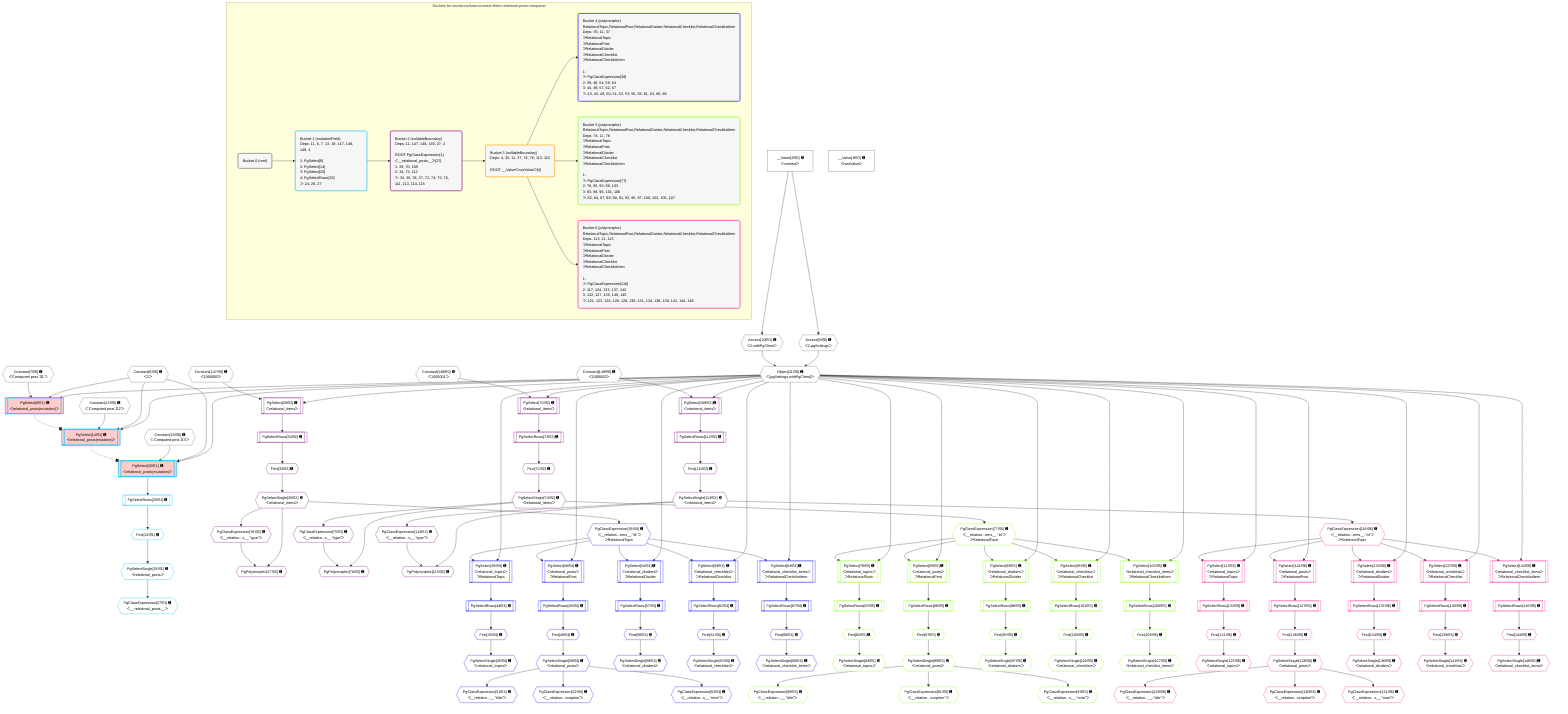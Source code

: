 %%{init: {'themeVariables': { 'fontSize': '12px'}}}%%
graph TD
    classDef path fill:#eee,stroke:#000,color:#000
    classDef plan fill:#fff,stroke-width:1px,color:#000
    classDef itemplan fill:#fff,stroke-width:2px,color:#000
    classDef unbatchedplan fill:#dff,stroke-width:1px,color:#000
    classDef sideeffectplan fill:#fcc,stroke-width:2px,color:#000
    classDef bucket fill:#f6f6f6,color:#000,stroke-width:2px,text-align:left


    %% plan dependencies
    Object11{{"Object[11∈0] ➊<br />ᐸ{pgSettings,withPgClient}ᐳ"}}:::plan
    Access9{{"Access[9∈0] ➊<br />ᐸ2.pgSettingsᐳ"}}:::plan
    Access10{{"Access[10∈0] ➊<br />ᐸ2.withPgClientᐳ"}}:::plan
    Access9 & Access10 --> Object11
    __Value2["__Value[2∈0] ➊<br />ᐸcontextᐳ"]:::plan
    __Value2 --> Access9
    __Value2 --> Access10
    __Value4["__Value[4∈0] ➊<br />ᐸrootValueᐳ"]:::plan
    Constant6{{"Constant[6∈0] ➊<br />ᐸ2ᐳ"}}:::plan
    Constant7{{"Constant[7∈0] ➊<br />ᐸ'Computed post ꖛ1'ᐳ"}}:::plan
    Constant13{{"Constant[13∈0] ➊<br />ᐸ'Computed post ꖛ2'ᐳ"}}:::plan
    Constant19{{"Constant[19∈0] ➊<br />ᐸ'Computed post ꖛ3'ᐳ"}}:::plan
    Constant147{{"Constant[147∈0] ➊<br />ᐸ1000000ᐳ"}}:::plan
    Constant148{{"Constant[148∈0] ➊<br />ᐸ1000001ᐳ"}}:::plan
    Constant149{{"Constant[149∈0] ➊<br />ᐸ1000002ᐳ"}}:::plan
    PgSelect8[["PgSelect[8∈1] ➊<br />ᐸrelational_posts(mutation)ᐳ"]]:::sideeffectplan
    Object11 & Constant6 & Constant7 --> PgSelect8
    PgSelect14[["PgSelect[14∈1] ➊<br />ᐸrelational_posts(mutation)ᐳ"]]:::sideeffectplan
    Object11 & Constant6 & Constant13 --> PgSelect14
    PgSelect20[["PgSelect[20∈1] ➊<br />ᐸrelational_posts(mutation)ᐳ"]]:::sideeffectplan
    Object11 & Constant6 & Constant19 --> PgSelect20
    First24{{"First[24∈1] ➊"}}:::plan
    PgSelectRows25[["PgSelectRows[25∈1] ➊"]]:::plan
    PgSelectRows25 --> First24
    PgSelect20 --> PgSelectRows25
    PgSelectSingle26{{"PgSelectSingle[26∈1] ➊<br />ᐸrelational_postsᐳ"}}:::plan
    First24 --> PgSelectSingle26
    PgClassExpression27{{"PgClassExpression[27∈1] ➊<br />ᐸ__relational_posts__ᐳ"}}:::plan
    PgSelectSingle26 --> PgClassExpression27
    PgSelect29[["PgSelect[29∈2] ➊<br />ᐸrelational_itemsᐳ"]]:::plan
    Object11 & Constant147 --> PgSelect29
    PgPolymorphic37{{"PgPolymorphic[37∈2] ➊"}}:::plan
    PgSelectSingle35{{"PgSelectSingle[35∈2] ➊<br />ᐸrelational_itemsᐳ"}}:::plan
    PgClassExpression36{{"PgClassExpression[36∈2] ➊<br />ᐸ__relation...s__.”type”ᐳ"}}:::plan
    PgSelectSingle35 & PgClassExpression36 --> PgPolymorphic37
    PgSelect70[["PgSelect[70∈2] ➊<br />ᐸrelational_itemsᐳ"]]:::plan
    Object11 & Constant148 --> PgSelect70
    PgPolymorphic76{{"PgPolymorphic[76∈2] ➊"}}:::plan
    PgSelectSingle74{{"PgSelectSingle[74∈2] ➊<br />ᐸrelational_itemsᐳ"}}:::plan
    PgClassExpression75{{"PgClassExpression[75∈2] ➊<br />ᐸ__relation...s__.”type”ᐳ"}}:::plan
    PgSelectSingle74 & PgClassExpression75 --> PgPolymorphic76
    PgSelect109[["PgSelect[109∈2] ➊<br />ᐸrelational_itemsᐳ"]]:::plan
    Object11 & Constant149 --> PgSelect109
    PgPolymorphic115{{"PgPolymorphic[115∈2] ➊"}}:::plan
    PgSelectSingle113{{"PgSelectSingle[113∈2] ➊<br />ᐸrelational_itemsᐳ"}}:::plan
    PgClassExpression114{{"PgClassExpression[114∈2] ➊<br />ᐸ__relation...s__.”type”ᐳ"}}:::plan
    PgSelectSingle113 & PgClassExpression114 --> PgPolymorphic115
    First33{{"First[33∈2] ➊"}}:::plan
    PgSelectRows34[["PgSelectRows[34∈2] ➊"]]:::plan
    PgSelectRows34 --> First33
    PgSelect29 --> PgSelectRows34
    First33 --> PgSelectSingle35
    PgSelectSingle35 --> PgClassExpression36
    First72{{"First[72∈2] ➊"}}:::plan
    PgSelectRows73[["PgSelectRows[73∈2] ➊"]]:::plan
    PgSelectRows73 --> First72
    PgSelect70 --> PgSelectRows73
    First72 --> PgSelectSingle74
    PgSelectSingle74 --> PgClassExpression75
    First111{{"First[111∈2] ➊"}}:::plan
    PgSelectRows112[["PgSelectRows[112∈2] ➊"]]:::plan
    PgSelectRows112 --> First111
    PgSelect109 --> PgSelectRows112
    First111 --> PgSelectSingle113
    PgSelectSingle113 --> PgClassExpression114
    PgSelect39[["PgSelect[39∈4] ➊<br />ᐸrelational_topicsᐳ<br />ᐳRelationalTopic"]]:::plan
    PgClassExpression38{{"PgClassExpression[38∈4] ➊<br />ᐸ__relation...ems__.”id”ᐳ<br />ᐳRelationalTopic"}}:::plan
    Object11 & PgClassExpression38 --> PgSelect39
    PgSelect46[["PgSelect[46∈4] ➊<br />ᐸrelational_postsᐳ<br />ᐳRelationalPost"]]:::plan
    Object11 & PgClassExpression38 --> PgSelect46
    PgSelect54[["PgSelect[54∈4] ➊<br />ᐸrelational_dividersᐳ<br />ᐳRelationalDivider"]]:::plan
    Object11 & PgClassExpression38 --> PgSelect54
    PgSelect59[["PgSelect[59∈4] ➊<br />ᐸrelational_checklistsᐳ<br />ᐳRelationalChecklist"]]:::plan
    Object11 & PgClassExpression38 --> PgSelect59
    PgSelect64[["PgSelect[64∈4] ➊<br />ᐸrelational_checklist_itemsᐳ<br />ᐳRelationalChecklistItem"]]:::plan
    Object11 & PgClassExpression38 --> PgSelect64
    PgSelectSingle35 --> PgClassExpression38
    First43{{"First[43∈4] ➊"}}:::plan
    PgSelectRows44[["PgSelectRows[44∈4] ➊"]]:::plan
    PgSelectRows44 --> First43
    PgSelect39 --> PgSelectRows44
    PgSelectSingle45{{"PgSelectSingle[45∈4] ➊<br />ᐸrelational_topicsᐳ"}}:::plan
    First43 --> PgSelectSingle45
    First48{{"First[48∈4] ➊"}}:::plan
    PgSelectRows49[["PgSelectRows[49∈4] ➊"]]:::plan
    PgSelectRows49 --> First48
    PgSelect46 --> PgSelectRows49
    PgSelectSingle50{{"PgSelectSingle[50∈4] ➊<br />ᐸrelational_postsᐳ"}}:::plan
    First48 --> PgSelectSingle50
    PgClassExpression51{{"PgClassExpression[51∈4] ➊<br />ᐸ__relation...__.”title”ᐳ"}}:::plan
    PgSelectSingle50 --> PgClassExpression51
    PgClassExpression52{{"PgClassExpression[52∈4] ➊<br />ᐸ__relation...scription”ᐳ"}}:::plan
    PgSelectSingle50 --> PgClassExpression52
    PgClassExpression53{{"PgClassExpression[53∈4] ➊<br />ᐸ__relation...s__.”note”ᐳ"}}:::plan
    PgSelectSingle50 --> PgClassExpression53
    First56{{"First[56∈4] ➊"}}:::plan
    PgSelectRows57[["PgSelectRows[57∈4] ➊"]]:::plan
    PgSelectRows57 --> First56
    PgSelect54 --> PgSelectRows57
    PgSelectSingle58{{"PgSelectSingle[58∈4] ➊<br />ᐸrelational_dividersᐳ"}}:::plan
    First56 --> PgSelectSingle58
    First61{{"First[61∈4] ➊"}}:::plan
    PgSelectRows62[["PgSelectRows[62∈4] ➊"]]:::plan
    PgSelectRows62 --> First61
    PgSelect59 --> PgSelectRows62
    PgSelectSingle63{{"PgSelectSingle[63∈4] ➊<br />ᐸrelational_checklistsᐳ"}}:::plan
    First61 --> PgSelectSingle63
    First66{{"First[66∈4] ➊"}}:::plan
    PgSelectRows67[["PgSelectRows[67∈4] ➊"]]:::plan
    PgSelectRows67 --> First66
    PgSelect64 --> PgSelectRows67
    PgSelectSingle68{{"PgSelectSingle[68∈4] ➊<br />ᐸrelational_checklist_itemsᐳ"}}:::plan
    First66 --> PgSelectSingle68
    PgSelect78[["PgSelect[78∈5] ➊<br />ᐸrelational_topicsᐳ<br />ᐳRelationalTopic"]]:::plan
    PgClassExpression77{{"PgClassExpression[77∈5] ➊<br />ᐸ__relation...ems__.”id”ᐳ<br />ᐳRelationalTopic"}}:::plan
    Object11 & PgClassExpression77 --> PgSelect78
    PgSelect85[["PgSelect[85∈5] ➊<br />ᐸrelational_postsᐳ<br />ᐳRelationalPost"]]:::plan
    Object11 & PgClassExpression77 --> PgSelect85
    PgSelect93[["PgSelect[93∈5] ➊<br />ᐸrelational_dividersᐳ<br />ᐳRelationalDivider"]]:::plan
    Object11 & PgClassExpression77 --> PgSelect93
    PgSelect98[["PgSelect[98∈5] ➊<br />ᐸrelational_checklistsᐳ<br />ᐳRelationalChecklist"]]:::plan
    Object11 & PgClassExpression77 --> PgSelect98
    PgSelect103[["PgSelect[103∈5] ➊<br />ᐸrelational_checklist_itemsᐳ<br />ᐳRelationalChecklistItem"]]:::plan
    Object11 & PgClassExpression77 --> PgSelect103
    PgSelectSingle74 --> PgClassExpression77
    First82{{"First[82∈5] ➊"}}:::plan
    PgSelectRows83[["PgSelectRows[83∈5] ➊"]]:::plan
    PgSelectRows83 --> First82
    PgSelect78 --> PgSelectRows83
    PgSelectSingle84{{"PgSelectSingle[84∈5] ➊<br />ᐸrelational_topicsᐳ"}}:::plan
    First82 --> PgSelectSingle84
    First87{{"First[87∈5] ➊"}}:::plan
    PgSelectRows88[["PgSelectRows[88∈5] ➊"]]:::plan
    PgSelectRows88 --> First87
    PgSelect85 --> PgSelectRows88
    PgSelectSingle89{{"PgSelectSingle[89∈5] ➊<br />ᐸrelational_postsᐳ"}}:::plan
    First87 --> PgSelectSingle89
    PgClassExpression90{{"PgClassExpression[90∈5] ➊<br />ᐸ__relation...__.”title”ᐳ"}}:::plan
    PgSelectSingle89 --> PgClassExpression90
    PgClassExpression91{{"PgClassExpression[91∈5] ➊<br />ᐸ__relation...scription”ᐳ"}}:::plan
    PgSelectSingle89 --> PgClassExpression91
    PgClassExpression92{{"PgClassExpression[92∈5] ➊<br />ᐸ__relation...s__.”note”ᐳ"}}:::plan
    PgSelectSingle89 --> PgClassExpression92
    First95{{"First[95∈5] ➊"}}:::plan
    PgSelectRows96[["PgSelectRows[96∈5] ➊"]]:::plan
    PgSelectRows96 --> First95
    PgSelect93 --> PgSelectRows96
    PgSelectSingle97{{"PgSelectSingle[97∈5] ➊<br />ᐸrelational_dividersᐳ"}}:::plan
    First95 --> PgSelectSingle97
    First100{{"First[100∈5] ➊"}}:::plan
    PgSelectRows101[["PgSelectRows[101∈5] ➊"]]:::plan
    PgSelectRows101 --> First100
    PgSelect98 --> PgSelectRows101
    PgSelectSingle102{{"PgSelectSingle[102∈5] ➊<br />ᐸrelational_checklistsᐳ"}}:::plan
    First100 --> PgSelectSingle102
    First105{{"First[105∈5] ➊"}}:::plan
    PgSelectRows106[["PgSelectRows[106∈5] ➊"]]:::plan
    PgSelectRows106 --> First105
    PgSelect103 --> PgSelectRows106
    PgSelectSingle107{{"PgSelectSingle[107∈5] ➊<br />ᐸrelational_checklist_itemsᐳ"}}:::plan
    First105 --> PgSelectSingle107
    PgSelect117[["PgSelect[117∈6] ➊<br />ᐸrelational_topicsᐳ<br />ᐳRelationalTopic"]]:::plan
    PgClassExpression116{{"PgClassExpression[116∈6] ➊<br />ᐸ__relation...ems__.”id”ᐳ<br />ᐳRelationalTopic"}}:::plan
    Object11 & PgClassExpression116 --> PgSelect117
    PgSelect124[["PgSelect[124∈6] ➊<br />ᐸrelational_postsᐳ<br />ᐳRelationalPost"]]:::plan
    Object11 & PgClassExpression116 --> PgSelect124
    PgSelect132[["PgSelect[132∈6] ➊<br />ᐸrelational_dividersᐳ<br />ᐳRelationalDivider"]]:::plan
    Object11 & PgClassExpression116 --> PgSelect132
    PgSelect137[["PgSelect[137∈6] ➊<br />ᐸrelational_checklistsᐳ<br />ᐳRelationalChecklist"]]:::plan
    Object11 & PgClassExpression116 --> PgSelect137
    PgSelect142[["PgSelect[142∈6] ➊<br />ᐸrelational_checklist_itemsᐳ<br />ᐳRelationalChecklistItem"]]:::plan
    Object11 & PgClassExpression116 --> PgSelect142
    PgSelectSingle113 --> PgClassExpression116
    First121{{"First[121∈6] ➊"}}:::plan
    PgSelectRows122[["PgSelectRows[122∈6] ➊"]]:::plan
    PgSelectRows122 --> First121
    PgSelect117 --> PgSelectRows122
    PgSelectSingle123{{"PgSelectSingle[123∈6] ➊<br />ᐸrelational_topicsᐳ"}}:::plan
    First121 --> PgSelectSingle123
    First126{{"First[126∈6] ➊"}}:::plan
    PgSelectRows127[["PgSelectRows[127∈6] ➊"]]:::plan
    PgSelectRows127 --> First126
    PgSelect124 --> PgSelectRows127
    PgSelectSingle128{{"PgSelectSingle[128∈6] ➊<br />ᐸrelational_postsᐳ"}}:::plan
    First126 --> PgSelectSingle128
    PgClassExpression129{{"PgClassExpression[129∈6] ➊<br />ᐸ__relation...__.”title”ᐳ"}}:::plan
    PgSelectSingle128 --> PgClassExpression129
    PgClassExpression130{{"PgClassExpression[130∈6] ➊<br />ᐸ__relation...scription”ᐳ"}}:::plan
    PgSelectSingle128 --> PgClassExpression130
    PgClassExpression131{{"PgClassExpression[131∈6] ➊<br />ᐸ__relation...s__.”note”ᐳ"}}:::plan
    PgSelectSingle128 --> PgClassExpression131
    First134{{"First[134∈6] ➊"}}:::plan
    PgSelectRows135[["PgSelectRows[135∈6] ➊"]]:::plan
    PgSelectRows135 --> First134
    PgSelect132 --> PgSelectRows135
    PgSelectSingle136{{"PgSelectSingle[136∈6] ➊<br />ᐸrelational_dividersᐳ"}}:::plan
    First134 --> PgSelectSingle136
    First139{{"First[139∈6] ➊"}}:::plan
    PgSelectRows140[["PgSelectRows[140∈6] ➊"]]:::plan
    PgSelectRows140 --> First139
    PgSelect137 --> PgSelectRows140
    PgSelectSingle141{{"PgSelectSingle[141∈6] ➊<br />ᐸrelational_checklistsᐳ"}}:::plan
    First139 --> PgSelectSingle141
    First144{{"First[144∈6] ➊"}}:::plan
    PgSelectRows145[["PgSelectRows[145∈6] ➊"]]:::plan
    PgSelectRows145 --> First144
    PgSelect142 --> PgSelectRows145
    PgSelectSingle146{{"PgSelectSingle[146∈6] ➊<br />ᐸrelational_checklist_itemsᐳ"}}:::plan
    First144 --> PgSelectSingle146

    %% define steps

    %% implicit side effects
    PgSelect8 -.-o PgSelect14
    PgSelect14 -.-o PgSelect20

    subgraph "Buckets for mutations/basics/create-three-relational-posts-computed"
    Bucket0("Bucket 0 (root)"):::bucket
    classDef bucket0 stroke:#696969
    class Bucket0,__Value2,__Value4,Constant6,Constant7,Access9,Access10,Object11,Constant13,Constant19,Constant147,Constant148,Constant149 bucket0
    Bucket1("Bucket 1 (mutationField)<br />Deps: 11, 6, 7, 13, 19, 147, 148, 149, 4<br /><br />1: PgSelect[8]<br />2: PgSelect[14]<br />3: PgSelect[20]<br />4: PgSelectRows[25]<br />ᐳ: 24, 26, 27"):::bucket
    classDef bucket1 stroke:#00bfff
    class Bucket1,PgSelect8,PgSelect14,PgSelect20,First24,PgSelectRows25,PgSelectSingle26,PgClassExpression27 bucket1
    Bucket2("Bucket 2 (nullableBoundary)<br />Deps: 11, 147, 148, 149, 27, 4<br /><br />ROOT PgClassExpression{1}ᐸ__relational_posts__ᐳ[27]<br />1: 29, 70, 109<br />2: 34, 73, 112<br />ᐳ: 33, 35, 36, 37, 72, 74, 75, 76, 111, 113, 114, 115"):::bucket
    classDef bucket2 stroke:#7f007f
    class Bucket2,PgSelect29,First33,PgSelectRows34,PgSelectSingle35,PgClassExpression36,PgPolymorphic37,PgSelect70,First72,PgSelectRows73,PgSelectSingle74,PgClassExpression75,PgPolymorphic76,PgSelect109,First111,PgSelectRows112,PgSelectSingle113,PgClassExpression114,PgPolymorphic115 bucket2
    Bucket3("Bucket 3 (nullableBoundary)<br />Deps: 4, 35, 11, 37, 74, 76, 113, 115<br /><br />ROOT __ValueᐸrootValueᐳ[4]"):::bucket
    classDef bucket3 stroke:#ffa500
    class Bucket3 bucket3
    Bucket4("Bucket 4 (polymorphic)<br />RelationalTopic,RelationalPost,RelationalDivider,RelationalChecklist,RelationalChecklistItem<br />Deps: 35, 11, 37<br />ᐳRelationalTopic<br />ᐳRelationalPost<br />ᐳRelationalDivider<br />ᐳRelationalChecklist<br />ᐳRelationalChecklistItem<br /><br />1: <br />ᐳ: PgClassExpression[38]<br />2: 39, 46, 54, 59, 64<br />3: 44, 49, 57, 62, 67<br />ᐳ: 43, 45, 48, 50, 51, 52, 53, 56, 58, 61, 63, 66, 68"):::bucket
    classDef bucket4 stroke:#0000ff
    class Bucket4,PgClassExpression38,PgSelect39,First43,PgSelectRows44,PgSelectSingle45,PgSelect46,First48,PgSelectRows49,PgSelectSingle50,PgClassExpression51,PgClassExpression52,PgClassExpression53,PgSelect54,First56,PgSelectRows57,PgSelectSingle58,PgSelect59,First61,PgSelectRows62,PgSelectSingle63,PgSelect64,First66,PgSelectRows67,PgSelectSingle68 bucket4
    Bucket5("Bucket 5 (polymorphic)<br />RelationalTopic,RelationalPost,RelationalDivider,RelationalChecklist,RelationalChecklistItem<br />Deps: 74, 11, 76<br />ᐳRelationalTopic<br />ᐳRelationalPost<br />ᐳRelationalDivider<br />ᐳRelationalChecklist<br />ᐳRelationalChecklistItem<br /><br />1: <br />ᐳ: PgClassExpression[77]<br />2: 78, 85, 93, 98, 103<br />3: 83, 88, 96, 101, 106<br />ᐳ: 82, 84, 87, 89, 90, 91, 92, 95, 97, 100, 102, 105, 107"):::bucket
    classDef bucket5 stroke:#7fff00
    class Bucket5,PgClassExpression77,PgSelect78,First82,PgSelectRows83,PgSelectSingle84,PgSelect85,First87,PgSelectRows88,PgSelectSingle89,PgClassExpression90,PgClassExpression91,PgClassExpression92,PgSelect93,First95,PgSelectRows96,PgSelectSingle97,PgSelect98,First100,PgSelectRows101,PgSelectSingle102,PgSelect103,First105,PgSelectRows106,PgSelectSingle107 bucket5
    Bucket6("Bucket 6 (polymorphic)<br />RelationalTopic,RelationalPost,RelationalDivider,RelationalChecklist,RelationalChecklistItem<br />Deps: 113, 11, 115<br />ᐳRelationalTopic<br />ᐳRelationalPost<br />ᐳRelationalDivider<br />ᐳRelationalChecklist<br />ᐳRelationalChecklistItem<br /><br />1: <br />ᐳ: PgClassExpression[116]<br />2: 117, 124, 132, 137, 142<br />3: 122, 127, 135, 140, 145<br />ᐳ: 121, 123, 126, 128, 129, 130, 131, 134, 136, 139, 141, 144, 146"):::bucket
    classDef bucket6 stroke:#ff1493
    class Bucket6,PgClassExpression116,PgSelect117,First121,PgSelectRows122,PgSelectSingle123,PgSelect124,First126,PgSelectRows127,PgSelectSingle128,PgClassExpression129,PgClassExpression130,PgClassExpression131,PgSelect132,First134,PgSelectRows135,PgSelectSingle136,PgSelect137,First139,PgSelectRows140,PgSelectSingle141,PgSelect142,First144,PgSelectRows145,PgSelectSingle146 bucket6
    Bucket0 --> Bucket1
    Bucket1 --> Bucket2
    Bucket2 --> Bucket3
    Bucket3 --> Bucket4 & Bucket5 & Bucket6
    end